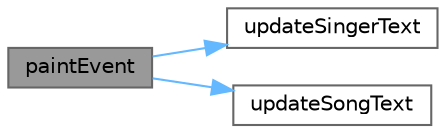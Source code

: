 digraph "paintEvent"
{
 // LATEX_PDF_SIZE
  bgcolor="transparent";
  edge [fontname=Helvetica,fontsize=10,labelfontname=Helvetica,labelfontsize=10];
  node [fontname=Helvetica,fontsize=10,shape=box,height=0.2,width=0.4];
  rankdir="LR";
  Node1 [id="Node000001",label="paintEvent",height=0.2,width=0.4,color="gray40", fillcolor="grey60", style="filled", fontcolor="black",tooltip="绘制事件"];
  Node1 -> Node2 [id="edge1_Node000001_Node000002",color="steelblue1",style="solid",tooltip=" "];
  Node2 [id="Node000002",label="updateSingerText",height=0.2,width=0.4,color="grey40", fillcolor="white", style="filled",URL="$class_music_repo_list.html#a961108da740b06c2cf14e5d8c5b3a8e2",tooltip="更新歌手名称文本"];
  Node1 -> Node3 [id="edge2_Node000001_Node000003",color="steelblue1",style="solid",tooltip=" "];
  Node3 [id="Node000003",label="updateSongText",height=0.2,width=0.4,color="grey40", fillcolor="white", style="filled",URL="$class_music_repo_list.html#a9af42732be96e7a9970c5132ec2b9a8e",tooltip="更新歌曲名称文本"];
}
